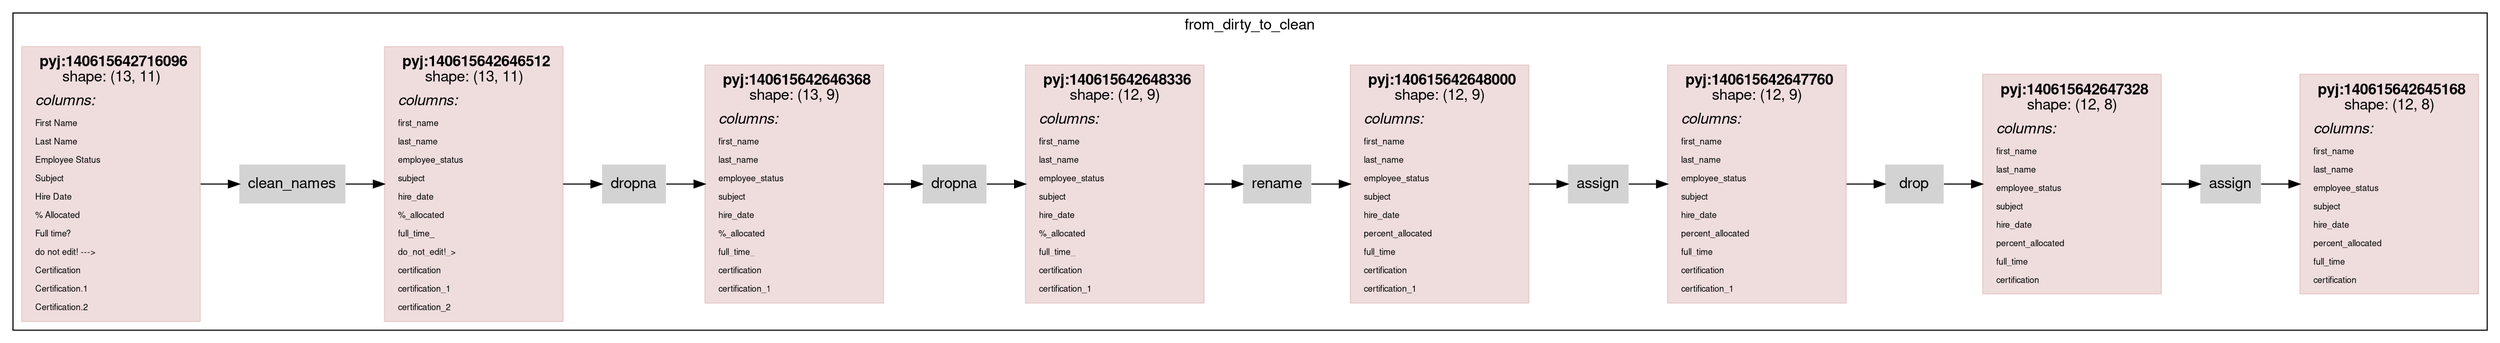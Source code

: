 
    digraph G {
    rankdir = "LR"
    fontname="Helvetica,Arial,sans-serif"
    node [ 
      style=filled
      shape=rect
      pencolor="#00000044" // frames color
      fontname="Helvetica,Arial,sans-serif"
      shape=plaintext
    ]
    edge [fontname="Helvetica,Arial,sans-serif"]    
    
node0_0 [ 
                color="#88000022"
                shape = rect
                label = <<table border="0" cellborder="0" cellspacing="0" cellpadding="4">
                         <tr> <td> <b>pyj:140615642716096</b><br/>shape: (13, 11)</td> </tr>
                         <tr> <td align="left"><i>columns:</i><br align="left"/></td></tr>
                <tr><td align="left"><FONT POINT-SIZE="8px">First Name</FONT></td></tr>
<tr><td align="left"><FONT POINT-SIZE="8px">Last Name</FONT></td></tr>
<tr><td align="left"><FONT POINT-SIZE="8px">Employee Status</FONT></td></tr>
<tr><td align="left"><FONT POINT-SIZE="8px">Subject</FONT></td></tr>
<tr><td align="left"><FONT POINT-SIZE="8px">Hire Date</FONT></td></tr>
<tr><td align="left"><FONT POINT-SIZE="8px">% Allocated</FONT></td></tr>
<tr><td align="left"><FONT POINT-SIZE="8px">Full time?</FONT></td></tr>
<tr><td align="left"><FONT POINT-SIZE="8px">do not edit! ---&gt;</FONT></td></tr>
<tr><td align="left"><FONT POINT-SIZE="8px">Certification</FONT></td></tr>
<tr><td align="left"><FONT POINT-SIZE="8px">Certification.1</FONT></td></tr>
<tr><td align="left"><FONT POINT-SIZE="8px">Certification.2</FONT></td></tr>
                         </table>>
                ];
node0_1 [ 
                color="#88000022"
                shape = rect
                label = <<table border="0" cellborder="0" cellspacing="0" cellpadding="4">
                         <tr> <td> <b>pyj:140615642646512</b><br/>shape: (13, 11)</td> </tr>
                         <tr> <td align="left"><i>columns:</i><br align="left"/></td></tr>
                <tr><td align="left"><FONT POINT-SIZE="8px">first_name</FONT></td></tr>
<tr><td align="left"><FONT POINT-SIZE="8px">last_name</FONT></td></tr>
<tr><td align="left"><FONT POINT-SIZE="8px">employee_status</FONT></td></tr>
<tr><td align="left"><FONT POINT-SIZE="8px">subject</FONT></td></tr>
<tr><td align="left"><FONT POINT-SIZE="8px">hire_date</FONT></td></tr>
<tr><td align="left"><FONT POINT-SIZE="8px">%_allocated</FONT></td></tr>
<tr><td align="left"><FONT POINT-SIZE="8px">full_time_</FONT></td></tr>
<tr><td align="left"><FONT POINT-SIZE="8px">do_not_edit!_&gt;</FONT></td></tr>
<tr><td align="left"><FONT POINT-SIZE="8px">certification</FONT></td></tr>
<tr><td align="left"><FONT POINT-SIZE="8px">certification_1</FONT></td></tr>
<tr><td align="left"><FONT POINT-SIZE="8px">certification_2</FONT></td></tr>
                         </table>>
                ];
node0_2 [ 
                color="#88000022"
                shape = rect
                label = <<table border="0" cellborder="0" cellspacing="0" cellpadding="4">
                         <tr> <td> <b>pyj:140615642646368</b><br/>shape: (13, 9)</td> </tr>
                         <tr> <td align="left"><i>columns:</i><br align="left"/></td></tr>
                <tr><td align="left"><FONT POINT-SIZE="8px">first_name</FONT></td></tr>
<tr><td align="left"><FONT POINT-SIZE="8px">last_name</FONT></td></tr>
<tr><td align="left"><FONT POINT-SIZE="8px">employee_status</FONT></td></tr>
<tr><td align="left"><FONT POINT-SIZE="8px">subject</FONT></td></tr>
<tr><td align="left"><FONT POINT-SIZE="8px">hire_date</FONT></td></tr>
<tr><td align="left"><FONT POINT-SIZE="8px">%_allocated</FONT></td></tr>
<tr><td align="left"><FONT POINT-SIZE="8px">full_time_</FONT></td></tr>
<tr><td align="left"><FONT POINT-SIZE="8px">certification</FONT></td></tr>
<tr><td align="left"><FONT POINT-SIZE="8px">certification_1</FONT></td></tr>
                         </table>>
                ];
node0_3 [ 
                color="#88000022"
                shape = rect
                label = <<table border="0" cellborder="0" cellspacing="0" cellpadding="4">
                         <tr> <td> <b>pyj:140615642648336</b><br/>shape: (12, 9)</td> </tr>
                         <tr> <td align="left"><i>columns:</i><br align="left"/></td></tr>
                <tr><td align="left"><FONT POINT-SIZE="8px">first_name</FONT></td></tr>
<tr><td align="left"><FONT POINT-SIZE="8px">last_name</FONT></td></tr>
<tr><td align="left"><FONT POINT-SIZE="8px">employee_status</FONT></td></tr>
<tr><td align="left"><FONT POINT-SIZE="8px">subject</FONT></td></tr>
<tr><td align="left"><FONT POINT-SIZE="8px">hire_date</FONT></td></tr>
<tr><td align="left"><FONT POINT-SIZE="8px">%_allocated</FONT></td></tr>
<tr><td align="left"><FONT POINT-SIZE="8px">full_time_</FONT></td></tr>
<tr><td align="left"><FONT POINT-SIZE="8px">certification</FONT></td></tr>
<tr><td align="left"><FONT POINT-SIZE="8px">certification_1</FONT></td></tr>
                         </table>>
                ];
node0_4 [ 
                color="#88000022"
                shape = rect
                label = <<table border="0" cellborder="0" cellspacing="0" cellpadding="4">
                         <tr> <td> <b>pyj:140615642648000</b><br/>shape: (12, 9)</td> </tr>
                         <tr> <td align="left"><i>columns:</i><br align="left"/></td></tr>
                <tr><td align="left"><FONT POINT-SIZE="8px">first_name</FONT></td></tr>
<tr><td align="left"><FONT POINT-SIZE="8px">last_name</FONT></td></tr>
<tr><td align="left"><FONT POINT-SIZE="8px">employee_status</FONT></td></tr>
<tr><td align="left"><FONT POINT-SIZE="8px">subject</FONT></td></tr>
<tr><td align="left"><FONT POINT-SIZE="8px">hire_date</FONT></td></tr>
<tr><td align="left"><FONT POINT-SIZE="8px">percent_allocated</FONT></td></tr>
<tr><td align="left"><FONT POINT-SIZE="8px">full_time</FONT></td></tr>
<tr><td align="left"><FONT POINT-SIZE="8px">certification</FONT></td></tr>
<tr><td align="left"><FONT POINT-SIZE="8px">certification_1</FONT></td></tr>
                         </table>>
                ];
node0_5 [ 
                color="#88000022"
                shape = rect
                label = <<table border="0" cellborder="0" cellspacing="0" cellpadding="4">
                         <tr> <td> <b>pyj:140615642647760</b><br/>shape: (12, 9)</td> </tr>
                         <tr> <td align="left"><i>columns:</i><br align="left"/></td></tr>
                <tr><td align="left"><FONT POINT-SIZE="8px">first_name</FONT></td></tr>
<tr><td align="left"><FONT POINT-SIZE="8px">last_name</FONT></td></tr>
<tr><td align="left"><FONT POINT-SIZE="8px">employee_status</FONT></td></tr>
<tr><td align="left"><FONT POINT-SIZE="8px">subject</FONT></td></tr>
<tr><td align="left"><FONT POINT-SIZE="8px">hire_date</FONT></td></tr>
<tr><td align="left"><FONT POINT-SIZE="8px">percent_allocated</FONT></td></tr>
<tr><td align="left"><FONT POINT-SIZE="8px">full_time</FONT></td></tr>
<tr><td align="left"><FONT POINT-SIZE="8px">certification</FONT></td></tr>
<tr><td align="left"><FONT POINT-SIZE="8px">certification_1</FONT></td></tr>
                         </table>>
                ];
node0_6 [ 
                color="#88000022"
                shape = rect
                label = <<table border="0" cellborder="0" cellspacing="0" cellpadding="4">
                         <tr> <td> <b>pyj:140615642647328</b><br/>shape: (12, 8)</td> </tr>
                         <tr> <td align="left"><i>columns:</i><br align="left"/></td></tr>
                <tr><td align="left"><FONT POINT-SIZE="8px">first_name</FONT></td></tr>
<tr><td align="left"><FONT POINT-SIZE="8px">last_name</FONT></td></tr>
<tr><td align="left"><FONT POINT-SIZE="8px">employee_status</FONT></td></tr>
<tr><td align="left"><FONT POINT-SIZE="8px">subject</FONT></td></tr>
<tr><td align="left"><FONT POINT-SIZE="8px">hire_date</FONT></td></tr>
<tr><td align="left"><FONT POINT-SIZE="8px">percent_allocated</FONT></td></tr>
<tr><td align="left"><FONT POINT-SIZE="8px">full_time</FONT></td></tr>
<tr><td align="left"><FONT POINT-SIZE="8px">certification</FONT></td></tr>
                         </table>>
                ];
node0_7 [ 
                color="#88000022"
                shape = rect
                label = <<table border="0" cellborder="0" cellspacing="0" cellpadding="4">
                         <tr> <td> <b>pyj:140615642645168</b><br/>shape: (12, 8)</td> </tr>
                         <tr> <td align="left"><i>columns:</i><br align="left"/></td></tr>
                <tr><td align="left"><FONT POINT-SIZE="8px">first_name</FONT></td></tr>
<tr><td align="left"><FONT POINT-SIZE="8px">last_name</FONT></td></tr>
<tr><td align="left"><FONT POINT-SIZE="8px">employee_status</FONT></td></tr>
<tr><td align="left"><FONT POINT-SIZE="8px">subject</FONT></td></tr>
<tr><td align="left"><FONT POINT-SIZE="8px">hire_date</FONT></td></tr>
<tr><td align="left"><FONT POINT-SIZE="8px">percent_allocated</FONT></td></tr>
<tr><td align="left"><FONT POINT-SIZE="8px">full_time</FONT></td></tr>
<tr><td align="left"><FONT POINT-SIZE="8px">certification</FONT></td></tr>
                         </table>>
                ];
node0_8 [ label = "clean_names" ];
node0_9 [ label = "dropna" ];
node0_10 [ label = "dropna" ];
node0_11 [ label = "rename" ];
node0_12 [ label = "assign" ];
node0_13 [ label = "drop" ];
node0_14 [ label = "assign" ];
subgraph cluster_0 {
label = "from_dirty_to_clean";
node0_0 -> node0_8;
node0_1 -> node0_9;
node0_2 -> node0_10;
node0_3 -> node0_11;
node0_4 -> node0_12;
node0_5 -> node0_13;
node0_6 -> node0_14;
node0_8 -> node0_1;
node0_9 -> node0_2;
node0_10 -> node0_3;
node0_11 -> node0_4;
node0_12 -> node0_5;
node0_13 -> node0_6;
node0_14 -> node0_7;
}
}
